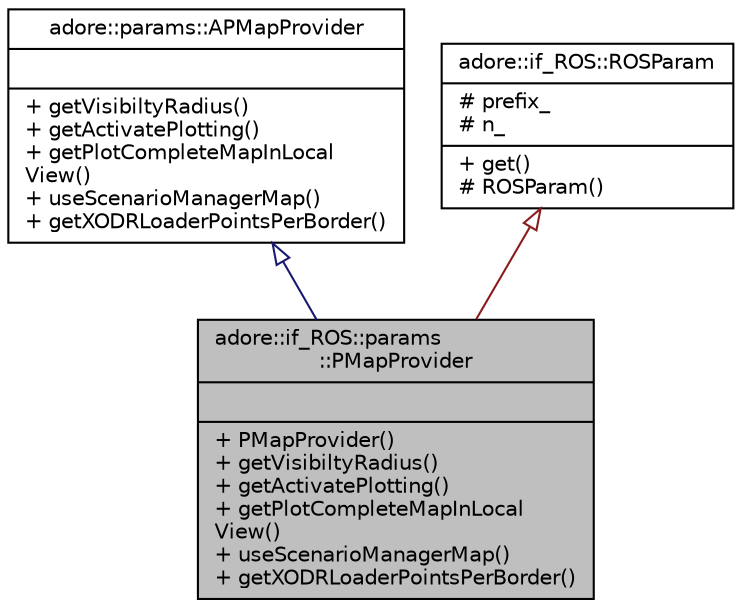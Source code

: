 digraph "adore::if_ROS::params::PMapProvider"
{
 // LATEX_PDF_SIZE
  edge [fontname="Helvetica",fontsize="10",labelfontname="Helvetica",labelfontsize="10"];
  node [fontname="Helvetica",fontsize="10",shape=record];
  Node1 [label="{adore::if_ROS::params\l::PMapProvider\n||+ PMapProvider()\l+ getVisibiltyRadius()\l+ getActivatePlotting()\l+ getPlotCompleteMapInLocal\lView()\l+ useScenarioManagerMap()\l+ getXODRLoaderPointsPerBorder()\l}",height=0.2,width=0.4,color="black", fillcolor="grey75", style="filled", fontcolor="black",tooltip=" "];
  Node2 -> Node1 [dir="back",color="midnightblue",fontsize="10",style="solid",arrowtail="onormal",fontname="Helvetica"];
  Node2 [label="{adore::params::APMapProvider\n||+ getVisibiltyRadius()\l+ getActivatePlotting()\l+ getPlotCompleteMapInLocal\lView()\l+ useScenarioManagerMap()\l+ getXODRLoaderPointsPerBorder()\l}",height=0.2,width=0.4,color="black", fillcolor="white", style="filled",URL="$classadore_1_1params_1_1APMapProvider.html",tooltip="abstract class containing parameters to configure aspects of the map provider"];
  Node3 -> Node1 [dir="back",color="firebrick4",fontsize="10",style="solid",arrowtail="onormal",fontname="Helvetica"];
  Node3 [label="{adore::if_ROS::ROSParam\n|# prefix_\l# n_\l|+ get()\l# ROSParam()\l}",height=0.2,width=0.4,color="black", fillcolor="white", style="filled",URL="$classadore_1_1if__ROS_1_1ROSParam.html",tooltip=" "];
}
